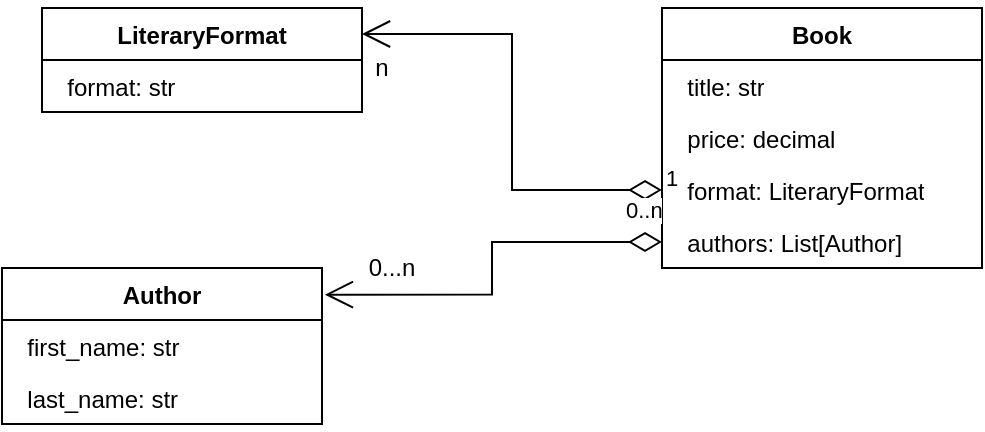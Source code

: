 <mxfile version="20.5.3" type="embed"><diagram name="library_clases" id="ZJh6HllbTSwfsBQ5d7UO"><mxGraphModel dx="535" dy="828" grid="1" gridSize="10" guides="1" tooltips="1" connect="1" arrows="1" fold="1" page="1" pageScale="1" pageWidth="850" pageHeight="1100" math="0" shadow="0"><root><mxCell id="0"/><mxCell id="1" parent="0"/><mxCell id="hDwmKNpLvLbVM5ufW6m2-5" value="Book" style="swimlane;fontStyle=1;align=center;verticalAlign=top;childLayout=stackLayout;horizontal=1;startSize=26;horizontalStack=0;resizeParent=1;resizeParentMax=0;resizeLast=0;collapsible=1;marginBottom=0;whiteSpace=wrap;html=1;" parent="1" vertex="1"><mxGeometry x="530" y="210" width="160" height="130" as="geometry"/></mxCell><mxCell id="hDwmKNpLvLbVM5ufW6m2-6" value="&amp;nbsp; title: str" style="text;strokeColor=none;fillColor=none;align=left;verticalAlign=top;spacingLeft=4;spacingRight=4;overflow=hidden;rotatable=0;points=[[0,0.5],[1,0.5]];portConstraint=eastwest;whiteSpace=wrap;html=1;" parent="hDwmKNpLvLbVM5ufW6m2-5" vertex="1"><mxGeometry y="26" width="160" height="26" as="geometry"/></mxCell><mxCell id="zS_RuTSZrDyANP0keYlt-1" value="&amp;nbsp; price: decimal" style="text;strokeColor=none;fillColor=none;align=left;verticalAlign=top;spacingLeft=4;spacingRight=4;overflow=hidden;rotatable=0;points=[[0,0.5],[1,0.5]];portConstraint=eastwest;whiteSpace=wrap;html=1;" parent="hDwmKNpLvLbVM5ufW6m2-5" vertex="1"><mxGeometry y="52" width="160" height="26" as="geometry"/></mxCell><mxCell id="zS_RuTSZrDyANP0keYlt-2" value="&amp;nbsp; format: LiteraryFormat" style="text;strokeColor=none;fillColor=none;align=left;verticalAlign=top;spacingLeft=4;spacingRight=4;overflow=hidden;rotatable=0;points=[[0,0.5],[1,0.5]];portConstraint=eastwest;whiteSpace=wrap;html=1;" parent="hDwmKNpLvLbVM5ufW6m2-5" vertex="1"><mxGeometry y="78" width="160" height="26" as="geometry"/></mxCell><mxCell id="zS_RuTSZrDyANP0keYlt-3" value="&amp;nbsp; authors: List[Author]" style="text;strokeColor=none;fillColor=none;align=left;verticalAlign=top;spacingLeft=4;spacingRight=4;overflow=hidden;rotatable=0;points=[[0,0.5],[1,0.5]];portConstraint=eastwest;whiteSpace=wrap;html=1;" parent="hDwmKNpLvLbVM5ufW6m2-5" vertex="1"><mxGeometry y="104" width="160" height="26" as="geometry"/></mxCell><mxCell id="zS_RuTSZrDyANP0keYlt-4" value="LiteraryFormat" style="swimlane;fontStyle=1;align=center;verticalAlign=top;childLayout=stackLayout;horizontal=1;startSize=26;horizontalStack=0;resizeParent=1;resizeParentMax=0;resizeLast=0;collapsible=1;marginBottom=0;whiteSpace=wrap;html=1;" parent="1" vertex="1"><mxGeometry x="220" y="210" width="160" height="52" as="geometry"/></mxCell><mxCell id="zS_RuTSZrDyANP0keYlt-5" value="&amp;nbsp; format: str" style="text;strokeColor=none;fillColor=none;align=left;verticalAlign=top;spacingLeft=4;spacingRight=4;overflow=hidden;rotatable=0;points=[[0,0.5],[1,0.5]];portConstraint=eastwest;whiteSpace=wrap;html=1;" parent="zS_RuTSZrDyANP0keYlt-4" vertex="1"><mxGeometry y="26" width="160" height="26" as="geometry"/></mxCell><mxCell id="zS_RuTSZrDyANP0keYlt-9" value="1" style="endArrow=open;html=1;endSize=12;startArrow=diamondThin;startSize=14;startFill=0;edgeStyle=orthogonalEdgeStyle;align=left;verticalAlign=bottom;rounded=0;exitX=0;exitY=0.5;exitDx=0;exitDy=0;entryX=1;entryY=0.25;entryDx=0;entryDy=0;" parent="1" source="zS_RuTSZrDyANP0keYlt-2" target="zS_RuTSZrDyANP0keYlt-4" edge="1"><mxGeometry x="-1" y="3" relative="1" as="geometry"><mxPoint x="250" y="430" as="sourcePoint"/><mxPoint x="410" y="430" as="targetPoint"/></mxGeometry></mxCell><mxCell id="zS_RuTSZrDyANP0keYlt-10" value="Author" style="swimlane;fontStyle=1;align=center;verticalAlign=top;childLayout=stackLayout;horizontal=1;startSize=26;horizontalStack=0;resizeParent=1;resizeParentMax=0;resizeLast=0;collapsible=1;marginBottom=0;whiteSpace=wrap;html=1;" parent="1" vertex="1"><mxGeometry x="200" y="340" width="160" height="78" as="geometry"/></mxCell><mxCell id="zS_RuTSZrDyANP0keYlt-11" value="&amp;nbsp; first_name: str" style="text;strokeColor=none;fillColor=none;align=left;verticalAlign=top;spacingLeft=4;spacingRight=4;overflow=hidden;rotatable=0;points=[[0,0.5],[1,0.5]];portConstraint=eastwest;whiteSpace=wrap;html=1;" parent="zS_RuTSZrDyANP0keYlt-10" vertex="1"><mxGeometry y="26" width="160" height="26" as="geometry"/></mxCell><mxCell id="zS_RuTSZrDyANP0keYlt-12" value="&amp;nbsp; last_name: str" style="text;strokeColor=none;fillColor=none;align=left;verticalAlign=top;spacingLeft=4;spacingRight=4;overflow=hidden;rotatable=0;points=[[0,0.5],[1,0.5]];portConstraint=eastwest;whiteSpace=wrap;html=1;" parent="zS_RuTSZrDyANP0keYlt-10" vertex="1"><mxGeometry y="52" width="160" height="26" as="geometry"/></mxCell><mxCell id="zS_RuTSZrDyANP0keYlt-13" value="0..n" style="endArrow=open;html=1;endSize=12;startArrow=diamondThin;startSize=14;startFill=0;edgeStyle=orthogonalEdgeStyle;align=left;verticalAlign=bottom;rounded=0;exitX=0;exitY=0.5;exitDx=0;exitDy=0;entryX=1.009;entryY=0.171;entryDx=0;entryDy=0;entryPerimeter=0;" parent="1" source="zS_RuTSZrDyANP0keYlt-3" target="zS_RuTSZrDyANP0keYlt-10" edge="1"><mxGeometry x="-0.795" y="-7" relative="1" as="geometry"><mxPoint x="390" y="500" as="sourcePoint"/><mxPoint x="550" y="500" as="targetPoint"/><mxPoint as="offset"/></mxGeometry></mxCell><UserObject label="n" placeholders="1" id="zS_RuTSZrDyANP0keYlt-15"><mxCell style="text;html=1;strokeColor=none;fillColor=none;align=center;verticalAlign=middle;whiteSpace=wrap;overflow=hidden;" parent="1" vertex="1"><mxGeometry x="380" y="230" width="20" height="20" as="geometry"/></mxCell></UserObject><UserObject label="0...n" placeholders="1" id="zS_RuTSZrDyANP0keYlt-16"><mxCell style="text;html=1;strokeColor=none;fillColor=none;align=center;verticalAlign=middle;whiteSpace=wrap;overflow=hidden;" parent="1" vertex="1"><mxGeometry x="380" y="330" width="30" height="20" as="geometry"/></mxCell></UserObject></root></mxGraphModel></diagram></mxfile>